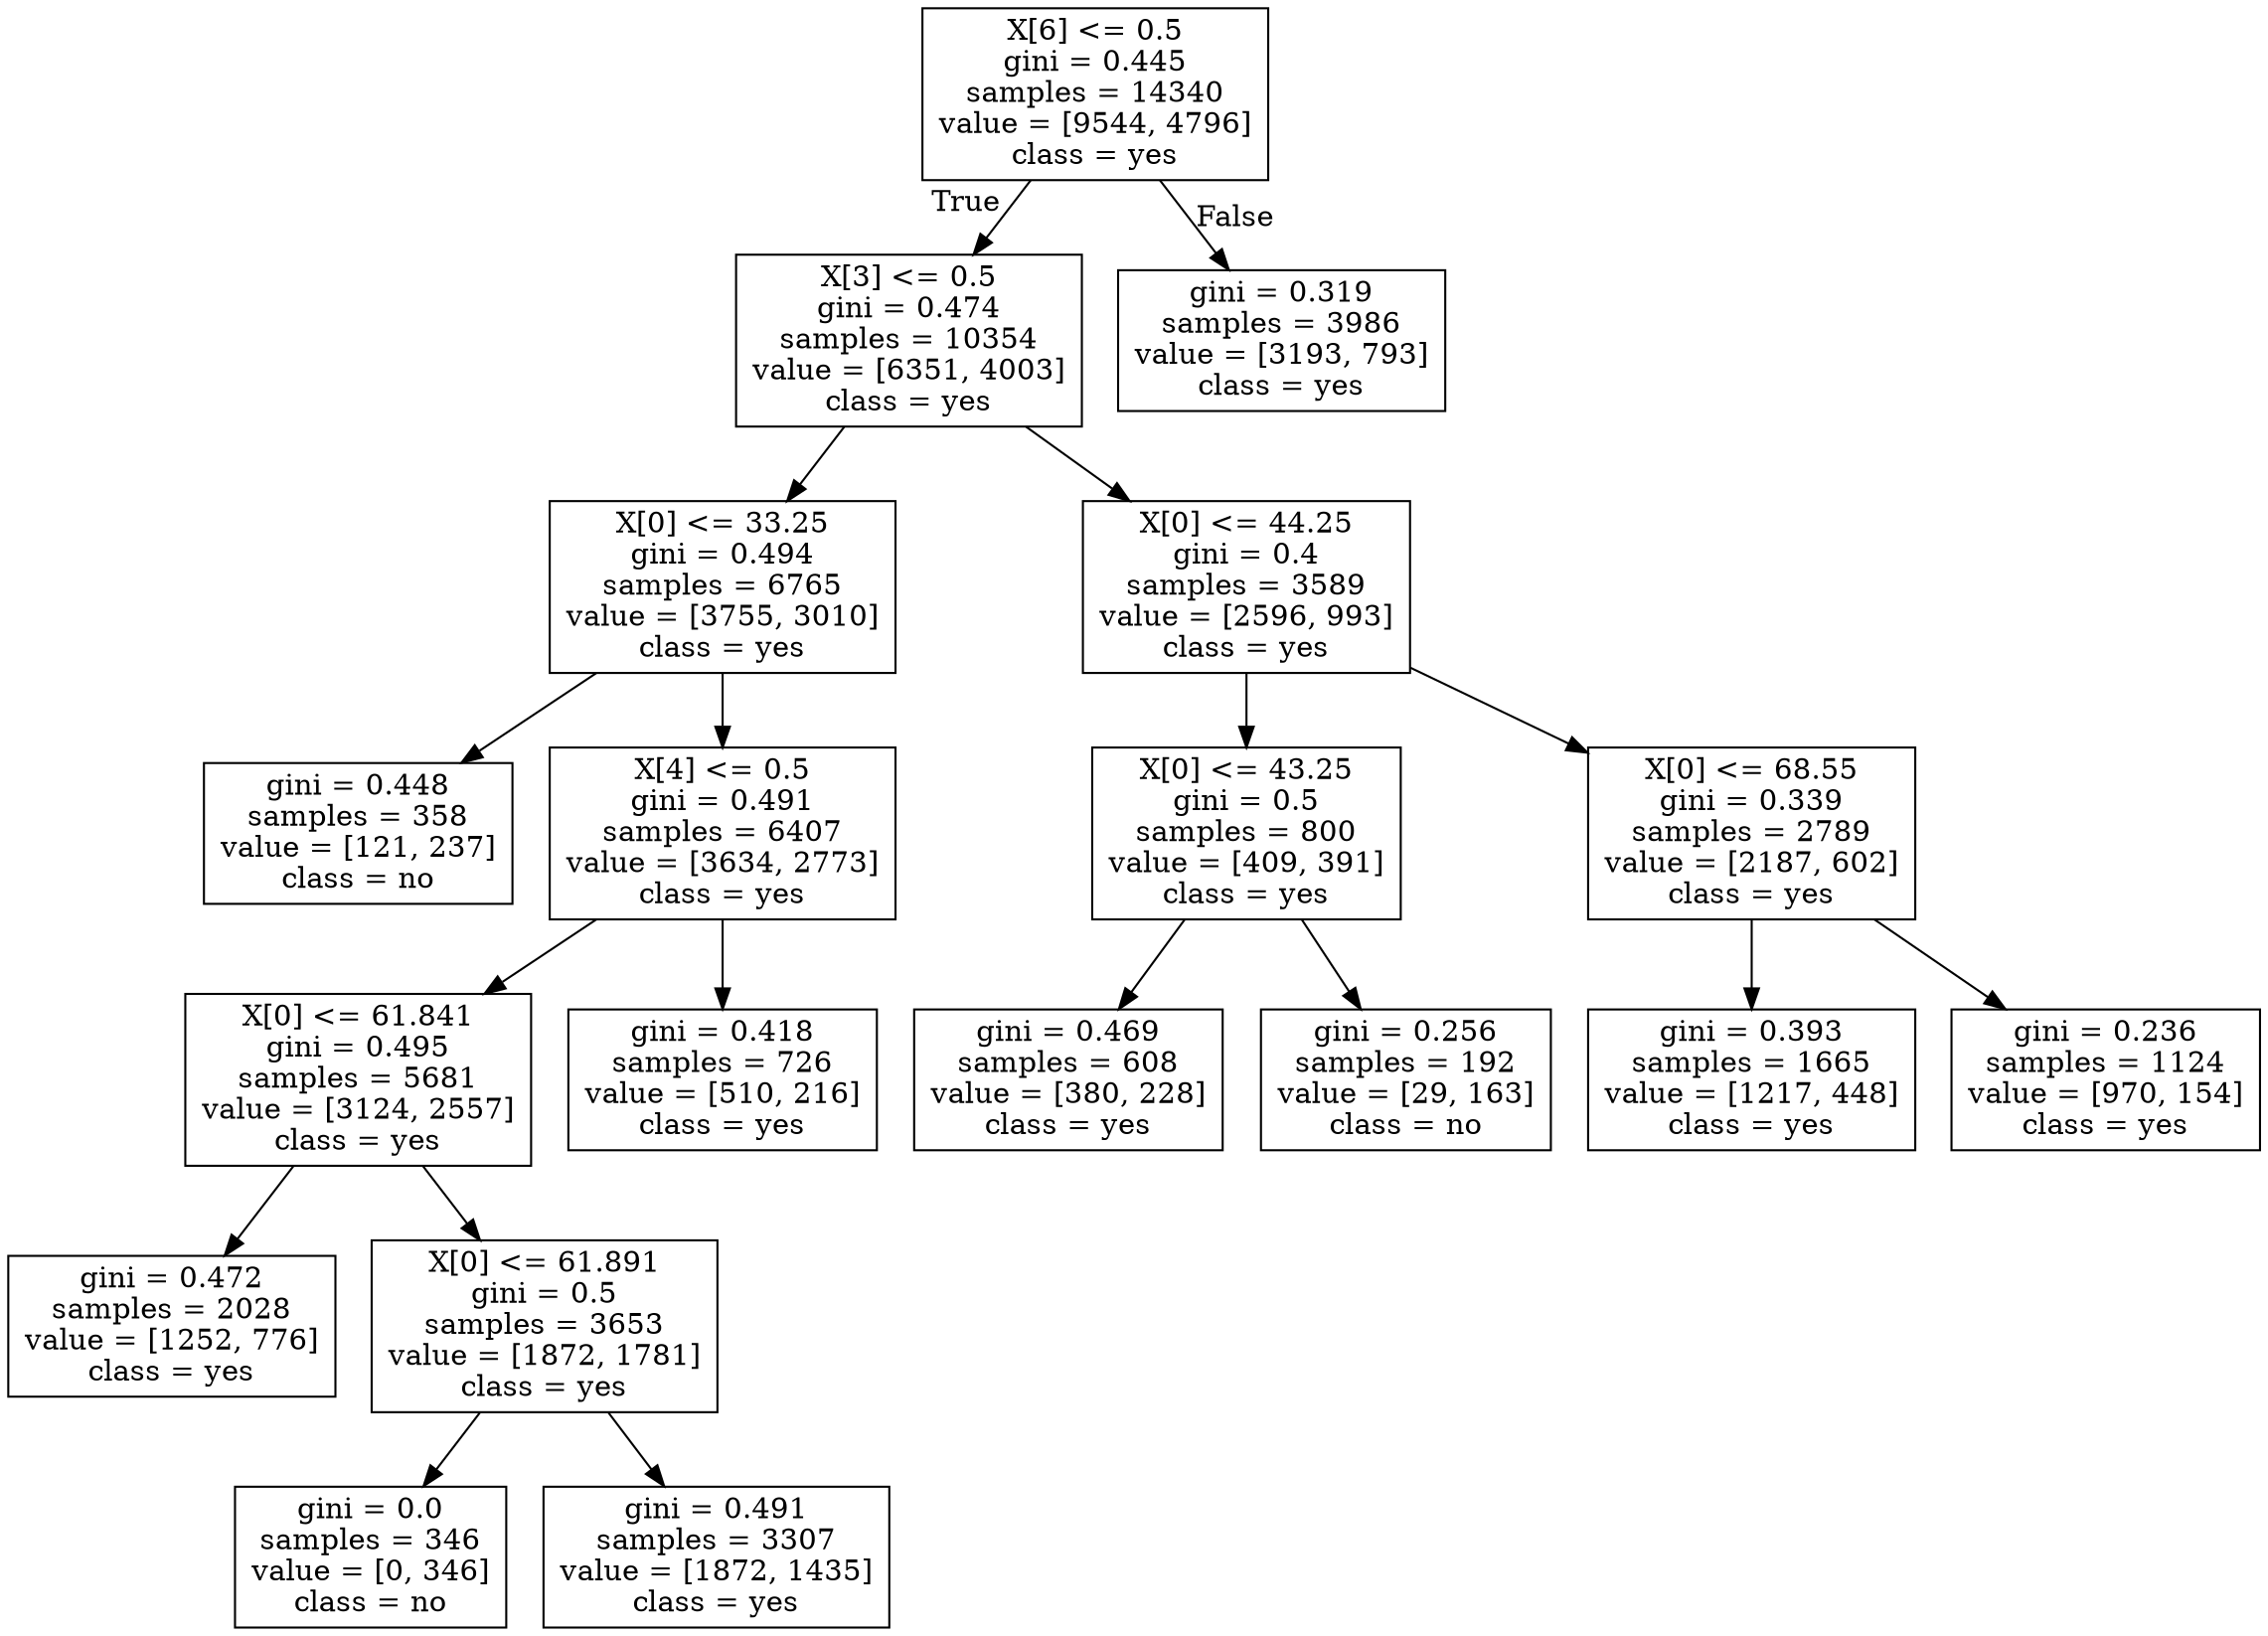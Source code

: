 digraph Tree {
node [shape=box] ;
0 [label="X[6] <= 0.5\ngini = 0.445\nsamples = 14340\nvalue = [9544, 4796]\nclass = yes"] ;
1 [label="X[3] <= 0.5\ngini = 0.474\nsamples = 10354\nvalue = [6351, 4003]\nclass = yes"] ;
0 -> 1 [labeldistance=2.5, labelangle=45, headlabel="True"] ;
3 [label="X[0] <= 33.25\ngini = 0.494\nsamples = 6765\nvalue = [3755, 3010]\nclass = yes"] ;
1 -> 3 ;
9 [label="gini = 0.448\nsamples = 358\nvalue = [121, 237]\nclass = no"] ;
3 -> 9 ;
10 [label="X[4] <= 0.5\ngini = 0.491\nsamples = 6407\nvalue = [3634, 2773]\nclass = yes"] ;
3 -> 10 ;
11 [label="X[0] <= 61.841\ngini = 0.495\nsamples = 5681\nvalue = [3124, 2557]\nclass = yes"] ;
10 -> 11 ;
13 [label="gini = 0.472\nsamples = 2028\nvalue = [1252, 776]\nclass = yes"] ;
11 -> 13 ;
14 [label="X[0] <= 61.891\ngini = 0.5\nsamples = 3653\nvalue = [1872, 1781]\nclass = yes"] ;
11 -> 14 ;
15 [label="gini = 0.0\nsamples = 346\nvalue = [0, 346]\nclass = no"] ;
14 -> 15 ;
16 [label="gini = 0.491\nsamples = 3307\nvalue = [1872, 1435]\nclass = yes"] ;
14 -> 16 ;
12 [label="gini = 0.418\nsamples = 726\nvalue = [510, 216]\nclass = yes"] ;
10 -> 12 ;
4 [label="X[0] <= 44.25\ngini = 0.4\nsamples = 3589\nvalue = [2596, 993]\nclass = yes"] ;
1 -> 4 ;
5 [label="X[0] <= 43.25\ngini = 0.5\nsamples = 800\nvalue = [409, 391]\nclass = yes"] ;
4 -> 5 ;
7 [label="gini = 0.469\nsamples = 608\nvalue = [380, 228]\nclass = yes"] ;
5 -> 7 ;
8 [label="gini = 0.256\nsamples = 192\nvalue = [29, 163]\nclass = no"] ;
5 -> 8 ;
6 [label="X[0] <= 68.55\ngini = 0.339\nsamples = 2789\nvalue = [2187, 602]\nclass = yes"] ;
4 -> 6 ;
17 [label="gini = 0.393\nsamples = 1665\nvalue = [1217, 448]\nclass = yes"] ;
6 -> 17 ;
18 [label="gini = 0.236\nsamples = 1124\nvalue = [970, 154]\nclass = yes"] ;
6 -> 18 ;
2 [label="gini = 0.319\nsamples = 3986\nvalue = [3193, 793]\nclass = yes"] ;
0 -> 2 [labeldistance=2.5, labelangle=-45, headlabel="False"] ;
}